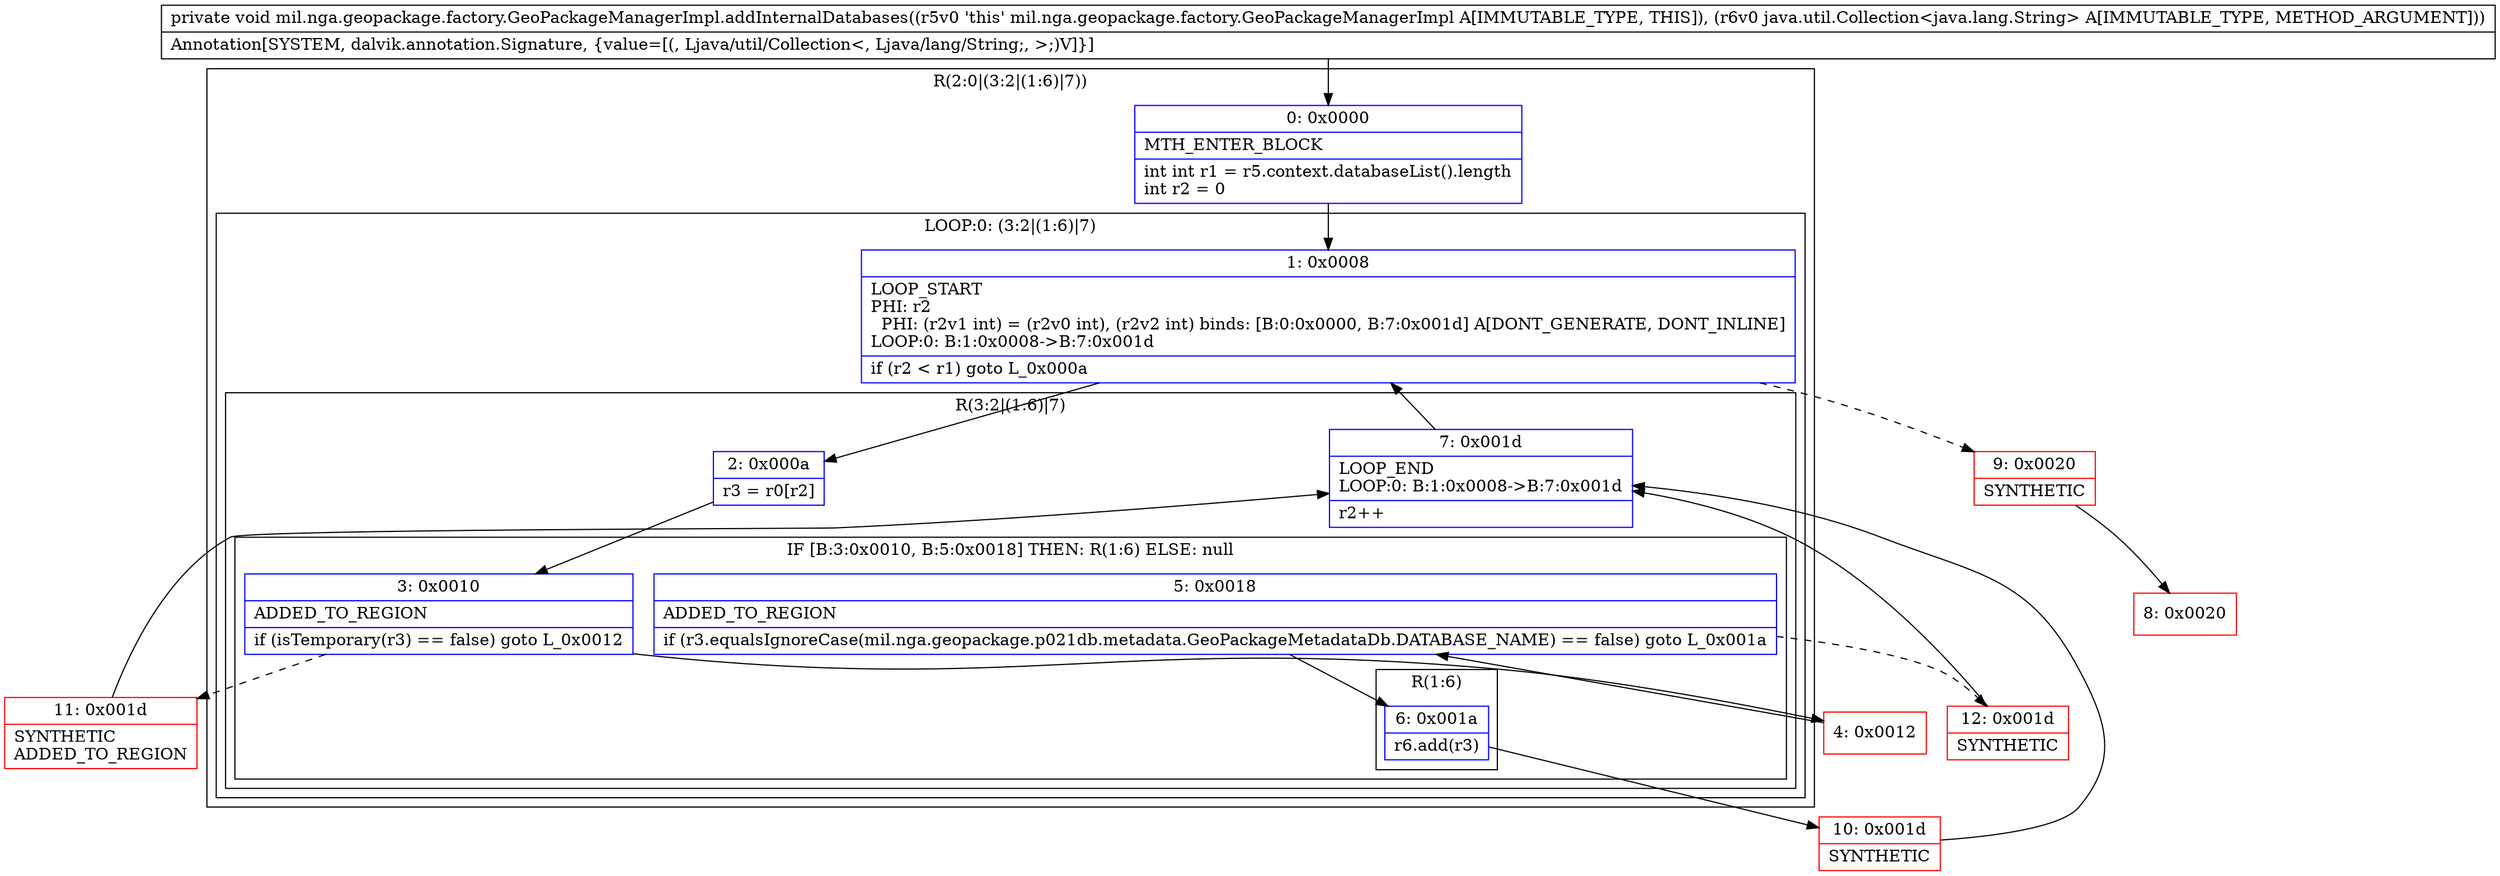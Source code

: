 digraph "CFG formil.nga.geopackage.factory.GeoPackageManagerImpl.addInternalDatabases(Ljava\/util\/Collection;)V" {
subgraph cluster_Region_65340668 {
label = "R(2:0|(3:2|(1:6)|7))";
node [shape=record,color=blue];
Node_0 [shape=record,label="{0\:\ 0x0000|MTH_ENTER_BLOCK\l|int int r1 = r5.context.databaseList().length\lint r2 = 0\l}"];
subgraph cluster_LoopRegion_1523746351 {
label = "LOOP:0: (3:2|(1:6)|7)";
node [shape=record,color=blue];
Node_1 [shape=record,label="{1\:\ 0x0008|LOOP_START\lPHI: r2 \l  PHI: (r2v1 int) = (r2v0 int), (r2v2 int) binds: [B:0:0x0000, B:7:0x001d] A[DONT_GENERATE, DONT_INLINE]\lLOOP:0: B:1:0x0008\-\>B:7:0x001d\l|if (r2 \< r1) goto L_0x000a\l}"];
subgraph cluster_Region_827396792 {
label = "R(3:2|(1:6)|7)";
node [shape=record,color=blue];
Node_2 [shape=record,label="{2\:\ 0x000a|r3 = r0[r2]\l}"];
subgraph cluster_IfRegion_1117901254 {
label = "IF [B:3:0x0010, B:5:0x0018] THEN: R(1:6) ELSE: null";
node [shape=record,color=blue];
Node_3 [shape=record,label="{3\:\ 0x0010|ADDED_TO_REGION\l|if (isTemporary(r3) == false) goto L_0x0012\l}"];
Node_5 [shape=record,label="{5\:\ 0x0018|ADDED_TO_REGION\l|if (r3.equalsIgnoreCase(mil.nga.geopackage.p021db.metadata.GeoPackageMetadataDb.DATABASE_NAME) == false) goto L_0x001a\l}"];
subgraph cluster_Region_263611360 {
label = "R(1:6)";
node [shape=record,color=blue];
Node_6 [shape=record,label="{6\:\ 0x001a|r6.add(r3)\l}"];
}
}
Node_7 [shape=record,label="{7\:\ 0x001d|LOOP_END\lLOOP:0: B:1:0x0008\-\>B:7:0x001d\l|r2++\l}"];
}
}
}
Node_4 [shape=record,color=red,label="{4\:\ 0x0012}"];
Node_8 [shape=record,color=red,label="{8\:\ 0x0020}"];
Node_9 [shape=record,color=red,label="{9\:\ 0x0020|SYNTHETIC\l}"];
Node_10 [shape=record,color=red,label="{10\:\ 0x001d|SYNTHETIC\l}"];
Node_11 [shape=record,color=red,label="{11\:\ 0x001d|SYNTHETIC\lADDED_TO_REGION\l}"];
Node_12 [shape=record,color=red,label="{12\:\ 0x001d|SYNTHETIC\l}"];
MethodNode[shape=record,label="{private void mil.nga.geopackage.factory.GeoPackageManagerImpl.addInternalDatabases((r5v0 'this' mil.nga.geopackage.factory.GeoPackageManagerImpl A[IMMUTABLE_TYPE, THIS]), (r6v0 java.util.Collection\<java.lang.String\> A[IMMUTABLE_TYPE, METHOD_ARGUMENT]))  | Annotation[SYSTEM, dalvik.annotation.Signature, \{value=[(, Ljava\/util\/Collection\<, Ljava\/lang\/String;, \>;)V]\}]\l}"];
MethodNode -> Node_0;
Node_0 -> Node_1;
Node_1 -> Node_2;
Node_1 -> Node_9[style=dashed];
Node_2 -> Node_3;
Node_3 -> Node_4;
Node_3 -> Node_11[style=dashed];
Node_5 -> Node_6;
Node_5 -> Node_12[style=dashed];
Node_6 -> Node_10;
Node_7 -> Node_1;
Node_4 -> Node_5;
Node_9 -> Node_8;
Node_10 -> Node_7;
Node_11 -> Node_7;
Node_12 -> Node_7;
}

